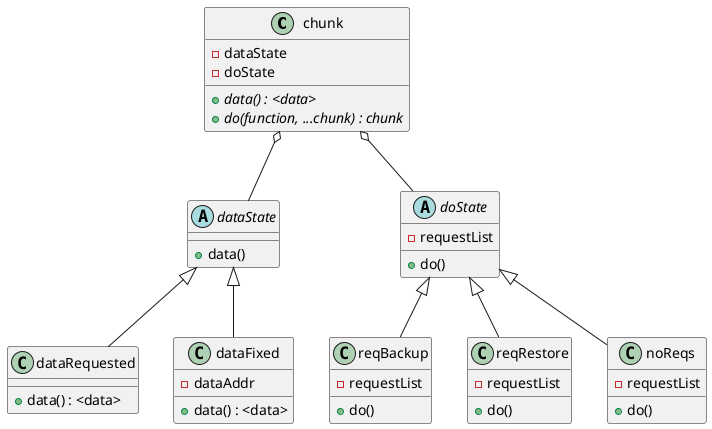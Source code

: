 @startuml

class chunk {
    -dataState
    -doState
    {abstract} +data() : <data>
    {abstract} +do(function, ...chunk) : chunk
}

abstract class dataState {
        +data()
}

class dataRequested {
    +data() : <data>
}

class dataFixed {
    -dataAddr
    +data() : <data>
}


abstract class doState {
    -requestList
    +do()
}

class reqBackup {
    -requestList
    +do()
}

class reqRestore {
    -requestList
    +do()
}

class noReqs {
    -requestList
    +do()
}

chunk o-- dataState
chunk o-- doState
doState <|-- reqBackup
doState <|-- noReqs
doState <|-- reqRestore
dataState <|-- dataFixed
dataState <|-- dataRequested

@enduml
